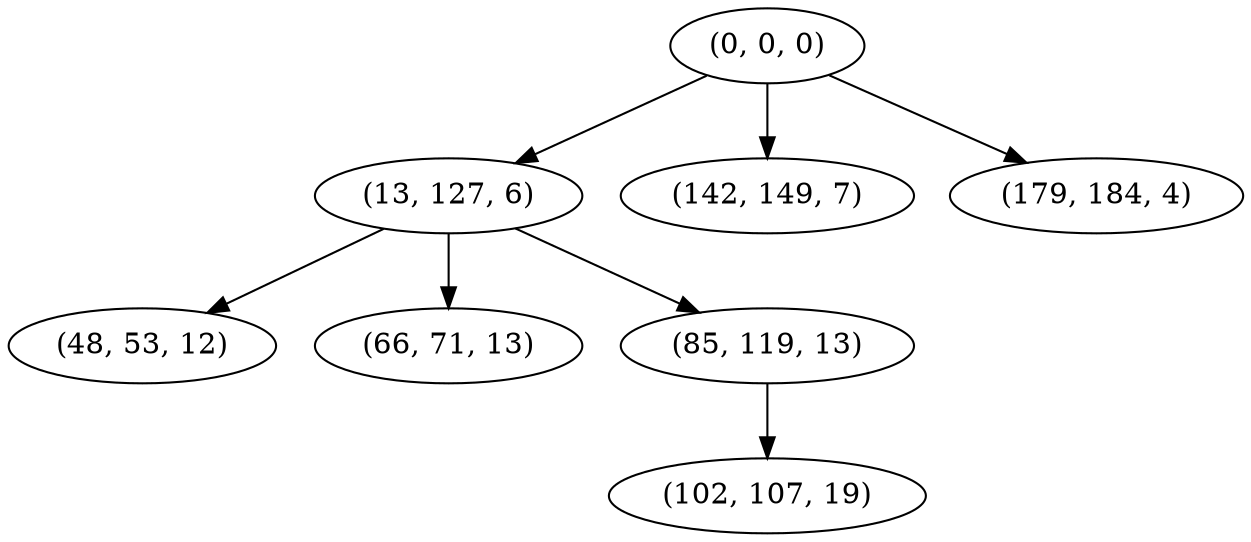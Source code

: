 digraph tree {
    "(0, 0, 0)";
    "(13, 127, 6)";
    "(48, 53, 12)";
    "(66, 71, 13)";
    "(85, 119, 13)";
    "(102, 107, 19)";
    "(142, 149, 7)";
    "(179, 184, 4)";
    "(0, 0, 0)" -> "(13, 127, 6)";
    "(0, 0, 0)" -> "(142, 149, 7)";
    "(0, 0, 0)" -> "(179, 184, 4)";
    "(13, 127, 6)" -> "(48, 53, 12)";
    "(13, 127, 6)" -> "(66, 71, 13)";
    "(13, 127, 6)" -> "(85, 119, 13)";
    "(85, 119, 13)" -> "(102, 107, 19)";
}
